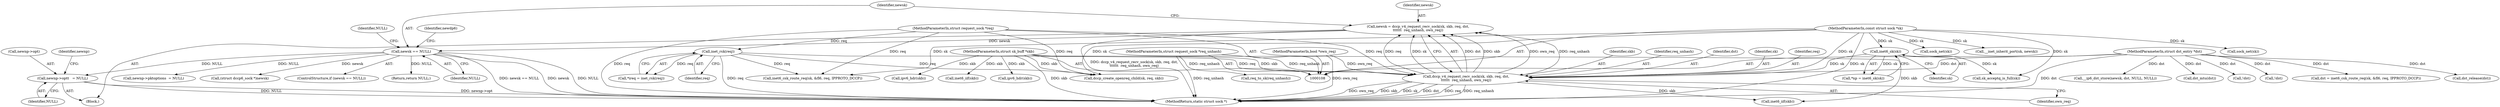 digraph "0_linux_45f6fad84cc305103b28d73482b344d7f5b76f39_0@pointer" {
"1000203" [label="(Call,newnp->opt\t   = NULL)"];
"1000148" [label="(Call,newsk == NULL)"];
"1000138" [label="(Call,newsk = dccp_v4_request_recv_sock(sk, skb, req, dst,\n\t\t\t\t\t\t  req_unhash, own_req))"];
"1000140" [label="(Call,dccp_v4_request_recv_sock(sk, skb, req, dst,\n\t\t\t\t\t\t  req_unhash, own_req))"];
"1000125" [label="(Call,inet6_sk(sk))"];
"1000109" [label="(MethodParameterIn,const struct sock *sk)"];
"1000110" [label="(MethodParameterIn,struct sk_buff *skb)"];
"1000119" [label="(Call,inet_rsk(req))"];
"1000111" [label="(MethodParameterIn,struct request_sock *req)"];
"1000112" [label="(MethodParameterIn,struct dst_entry *dst)"];
"1000113" [label="(MethodParameterIn,struct request_sock *req_unhash)"];
"1000114" [label="(MethodParameterIn,bool *own_req)"];
"1000262" [label="(Call,__ip6_dst_store(newsk, dst, NULL, NULL))"];
"1000420" [label="(Call,dst_mtu(dst))"];
"1000140" [label="(Call,dccp_v4_request_recv_sock(sk, skb, req, dst,\n\t\t\t\t\t\t  req_unhash, own_req))"];
"1000125" [label="(Call,inet6_sk(sk))"];
"1000453" [label="(Call,req_to_sk(req_unhash))"];
"1000110" [label="(MethodParameterIn,struct sk_buff *skb)"];
"1000154" [label="(Identifier,newdp6)"];
"1000148" [label="(Call,newsk == NULL)"];
"1000117" [label="(Call,*ireq = inet_rsk(req))"];
"1000109" [label="(MethodParameterIn,const struct sock *sk)"];
"1000155" [label="(Call,(struct dccp6_sock *)newsk)"];
"1000203" [label="(Call,newnp->opt\t   = NULL)"];
"1000113" [label="(MethodParameterIn,struct request_sock *req_unhash)"];
"1000147" [label="(ControlStructure,if (newsk == NULL))"];
"1000231" [label="(Call,sk_acceptq_is_full(sk))"];
"1000139" [label="(Identifier,newsk)"];
"1000142" [label="(Identifier,skb)"];
"1000112" [label="(MethodParameterIn,struct dst_entry *dst)"];
"1000507" [label="(MethodReturn,static struct sock *)"];
"1000138" [label="(Call,newsk = dccp_v4_request_recv_sock(sk, skb, req, dst,\n\t\t\t\t\t\t  req_unhash, own_req))"];
"1000145" [label="(Identifier,req_unhash)"];
"1000119" [label="(Call,inet_rsk(req))"];
"1000151" [label="(Return,return NULL;)"];
"1000144" [label="(Identifier,dst)"];
"1000212" [label="(Call,inet6_iif(skb))"];
"1000152" [label="(Identifier,NULL)"];
"1000204" [label="(Call,newnp->opt)"];
"1000146" [label="(Identifier,own_req)"];
"1000210" [label="(Identifier,newnp)"];
"1000114" [label="(MethodParameterIn,bool *own_req)"];
"1000365" [label="(Call,inet6_iif(skb))"];
"1000149" [label="(Identifier,newsk)"];
"1000372" [label="(Call,ipv6_hdr(skb))"];
"1000248" [label="(Call,!dst)"];
"1000235" [label="(Call,!dst)"];
"1000126" [label="(Identifier,sk)"];
"1000502" [label="(Call,sock_net(sk))"];
"1000253" [label="(Call,dccp_create_openreq_child(sk, req, skb))"];
"1000438" [label="(Call,__inet_inherit_port(sk, newsk))"];
"1000241" [label="(Call,inet6_csk_route_req(sk, &fl6, req, IPPROTO_DCCP))"];
"1000494" [label="(Call,sock_net(sk))"];
"1000219" [label="(Call,ipv6_hdr(skb))"];
"1000207" [label="(Identifier,NULL)"];
"1000150" [label="(Identifier,NULL)"];
"1000111" [label="(MethodParameterIn,struct request_sock *req)"];
"1000239" [label="(Call,dst = inet6_csk_route_req(sk, &fl6, req, IPPROTO_DCCP))"];
"1000120" [label="(Identifier,req)"];
"1000141" [label="(Identifier,sk)"];
"1000123" [label="(Call,*np = inet6_sk(sk))"];
"1000137" [label="(Block,)"];
"1000198" [label="(Call,newnp->pktoptions  = NULL)"];
"1000498" [label="(Call,dst_release(dst))"];
"1000143" [label="(Identifier,req)"];
"1000203" -> "1000137"  [label="AST: "];
"1000203" -> "1000207"  [label="CFG: "];
"1000204" -> "1000203"  [label="AST: "];
"1000207" -> "1000203"  [label="AST: "];
"1000210" -> "1000203"  [label="CFG: "];
"1000203" -> "1000507"  [label="DDG: NULL"];
"1000203" -> "1000507"  [label="DDG: newnp->opt"];
"1000148" -> "1000203"  [label="DDG: NULL"];
"1000148" -> "1000147"  [label="AST: "];
"1000148" -> "1000150"  [label="CFG: "];
"1000149" -> "1000148"  [label="AST: "];
"1000150" -> "1000148"  [label="AST: "];
"1000152" -> "1000148"  [label="CFG: "];
"1000154" -> "1000148"  [label="CFG: "];
"1000148" -> "1000507"  [label="DDG: newsk == NULL"];
"1000148" -> "1000507"  [label="DDG: newsk"];
"1000148" -> "1000507"  [label="DDG: NULL"];
"1000138" -> "1000148"  [label="DDG: newsk"];
"1000148" -> "1000151"  [label="DDG: NULL"];
"1000148" -> "1000155"  [label="DDG: newsk"];
"1000148" -> "1000198"  [label="DDG: NULL"];
"1000138" -> "1000137"  [label="AST: "];
"1000138" -> "1000140"  [label="CFG: "];
"1000139" -> "1000138"  [label="AST: "];
"1000140" -> "1000138"  [label="AST: "];
"1000149" -> "1000138"  [label="CFG: "];
"1000138" -> "1000507"  [label="DDG: dccp_v4_request_recv_sock(sk, skb, req, dst,\n\t\t\t\t\t\t  req_unhash, own_req)"];
"1000140" -> "1000138"  [label="DDG: dst"];
"1000140" -> "1000138"  [label="DDG: skb"];
"1000140" -> "1000138"  [label="DDG: own_req"];
"1000140" -> "1000138"  [label="DDG: req_unhash"];
"1000140" -> "1000138"  [label="DDG: req"];
"1000140" -> "1000138"  [label="DDG: sk"];
"1000140" -> "1000146"  [label="CFG: "];
"1000141" -> "1000140"  [label="AST: "];
"1000142" -> "1000140"  [label="AST: "];
"1000143" -> "1000140"  [label="AST: "];
"1000144" -> "1000140"  [label="AST: "];
"1000145" -> "1000140"  [label="AST: "];
"1000146" -> "1000140"  [label="AST: "];
"1000140" -> "1000507"  [label="DDG: skb"];
"1000140" -> "1000507"  [label="DDG: sk"];
"1000140" -> "1000507"  [label="DDG: dst"];
"1000140" -> "1000507"  [label="DDG: req"];
"1000140" -> "1000507"  [label="DDG: req_unhash"];
"1000140" -> "1000507"  [label="DDG: own_req"];
"1000125" -> "1000140"  [label="DDG: sk"];
"1000109" -> "1000140"  [label="DDG: sk"];
"1000110" -> "1000140"  [label="DDG: skb"];
"1000119" -> "1000140"  [label="DDG: req"];
"1000111" -> "1000140"  [label="DDG: req"];
"1000112" -> "1000140"  [label="DDG: dst"];
"1000113" -> "1000140"  [label="DDG: req_unhash"];
"1000114" -> "1000140"  [label="DDG: own_req"];
"1000140" -> "1000212"  [label="DDG: skb"];
"1000125" -> "1000123"  [label="AST: "];
"1000125" -> "1000126"  [label="CFG: "];
"1000126" -> "1000125"  [label="AST: "];
"1000123" -> "1000125"  [label="CFG: "];
"1000125" -> "1000123"  [label="DDG: sk"];
"1000109" -> "1000125"  [label="DDG: sk"];
"1000125" -> "1000231"  [label="DDG: sk"];
"1000109" -> "1000108"  [label="AST: "];
"1000109" -> "1000507"  [label="DDG: sk"];
"1000109" -> "1000231"  [label="DDG: sk"];
"1000109" -> "1000241"  [label="DDG: sk"];
"1000109" -> "1000253"  [label="DDG: sk"];
"1000109" -> "1000438"  [label="DDG: sk"];
"1000109" -> "1000494"  [label="DDG: sk"];
"1000109" -> "1000502"  [label="DDG: sk"];
"1000110" -> "1000108"  [label="AST: "];
"1000110" -> "1000507"  [label="DDG: skb"];
"1000110" -> "1000212"  [label="DDG: skb"];
"1000110" -> "1000219"  [label="DDG: skb"];
"1000110" -> "1000253"  [label="DDG: skb"];
"1000110" -> "1000365"  [label="DDG: skb"];
"1000110" -> "1000372"  [label="DDG: skb"];
"1000119" -> "1000117"  [label="AST: "];
"1000119" -> "1000120"  [label="CFG: "];
"1000120" -> "1000119"  [label="AST: "];
"1000117" -> "1000119"  [label="CFG: "];
"1000119" -> "1000507"  [label="DDG: req"];
"1000119" -> "1000117"  [label="DDG: req"];
"1000111" -> "1000119"  [label="DDG: req"];
"1000119" -> "1000241"  [label="DDG: req"];
"1000119" -> "1000253"  [label="DDG: req"];
"1000111" -> "1000108"  [label="AST: "];
"1000111" -> "1000507"  [label="DDG: req"];
"1000111" -> "1000241"  [label="DDG: req"];
"1000111" -> "1000253"  [label="DDG: req"];
"1000112" -> "1000108"  [label="AST: "];
"1000112" -> "1000507"  [label="DDG: dst"];
"1000112" -> "1000235"  [label="DDG: dst"];
"1000112" -> "1000239"  [label="DDG: dst"];
"1000112" -> "1000248"  [label="DDG: dst"];
"1000112" -> "1000262"  [label="DDG: dst"];
"1000112" -> "1000420"  [label="DDG: dst"];
"1000112" -> "1000498"  [label="DDG: dst"];
"1000113" -> "1000108"  [label="AST: "];
"1000113" -> "1000507"  [label="DDG: req_unhash"];
"1000113" -> "1000453"  [label="DDG: req_unhash"];
"1000114" -> "1000108"  [label="AST: "];
"1000114" -> "1000507"  [label="DDG: own_req"];
}
